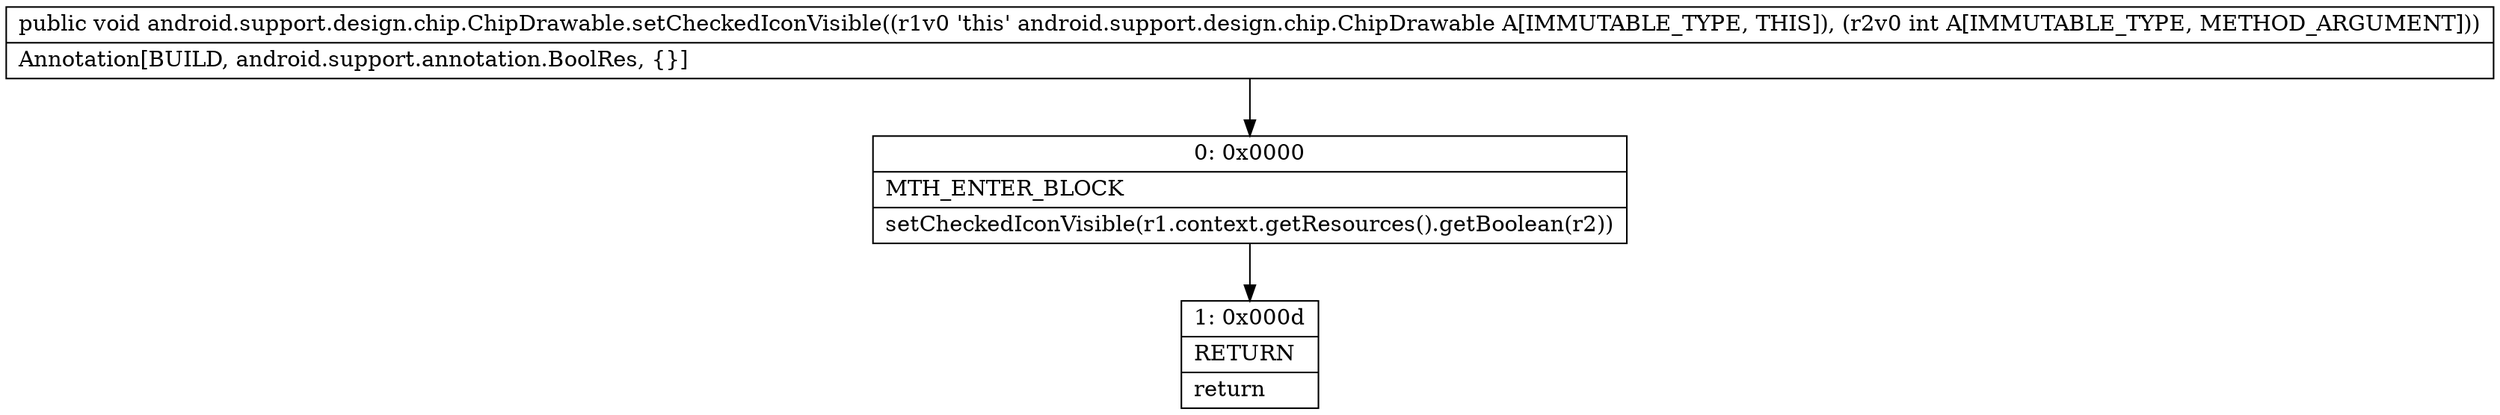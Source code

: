 digraph "CFG forandroid.support.design.chip.ChipDrawable.setCheckedIconVisible(I)V" {
Node_0 [shape=record,label="{0\:\ 0x0000|MTH_ENTER_BLOCK\l|setCheckedIconVisible(r1.context.getResources().getBoolean(r2))\l}"];
Node_1 [shape=record,label="{1\:\ 0x000d|RETURN\l|return\l}"];
MethodNode[shape=record,label="{public void android.support.design.chip.ChipDrawable.setCheckedIconVisible((r1v0 'this' android.support.design.chip.ChipDrawable A[IMMUTABLE_TYPE, THIS]), (r2v0 int A[IMMUTABLE_TYPE, METHOD_ARGUMENT]))  | Annotation[BUILD, android.support.annotation.BoolRes, \{\}]\l}"];
MethodNode -> Node_0;
Node_0 -> Node_1;
}

